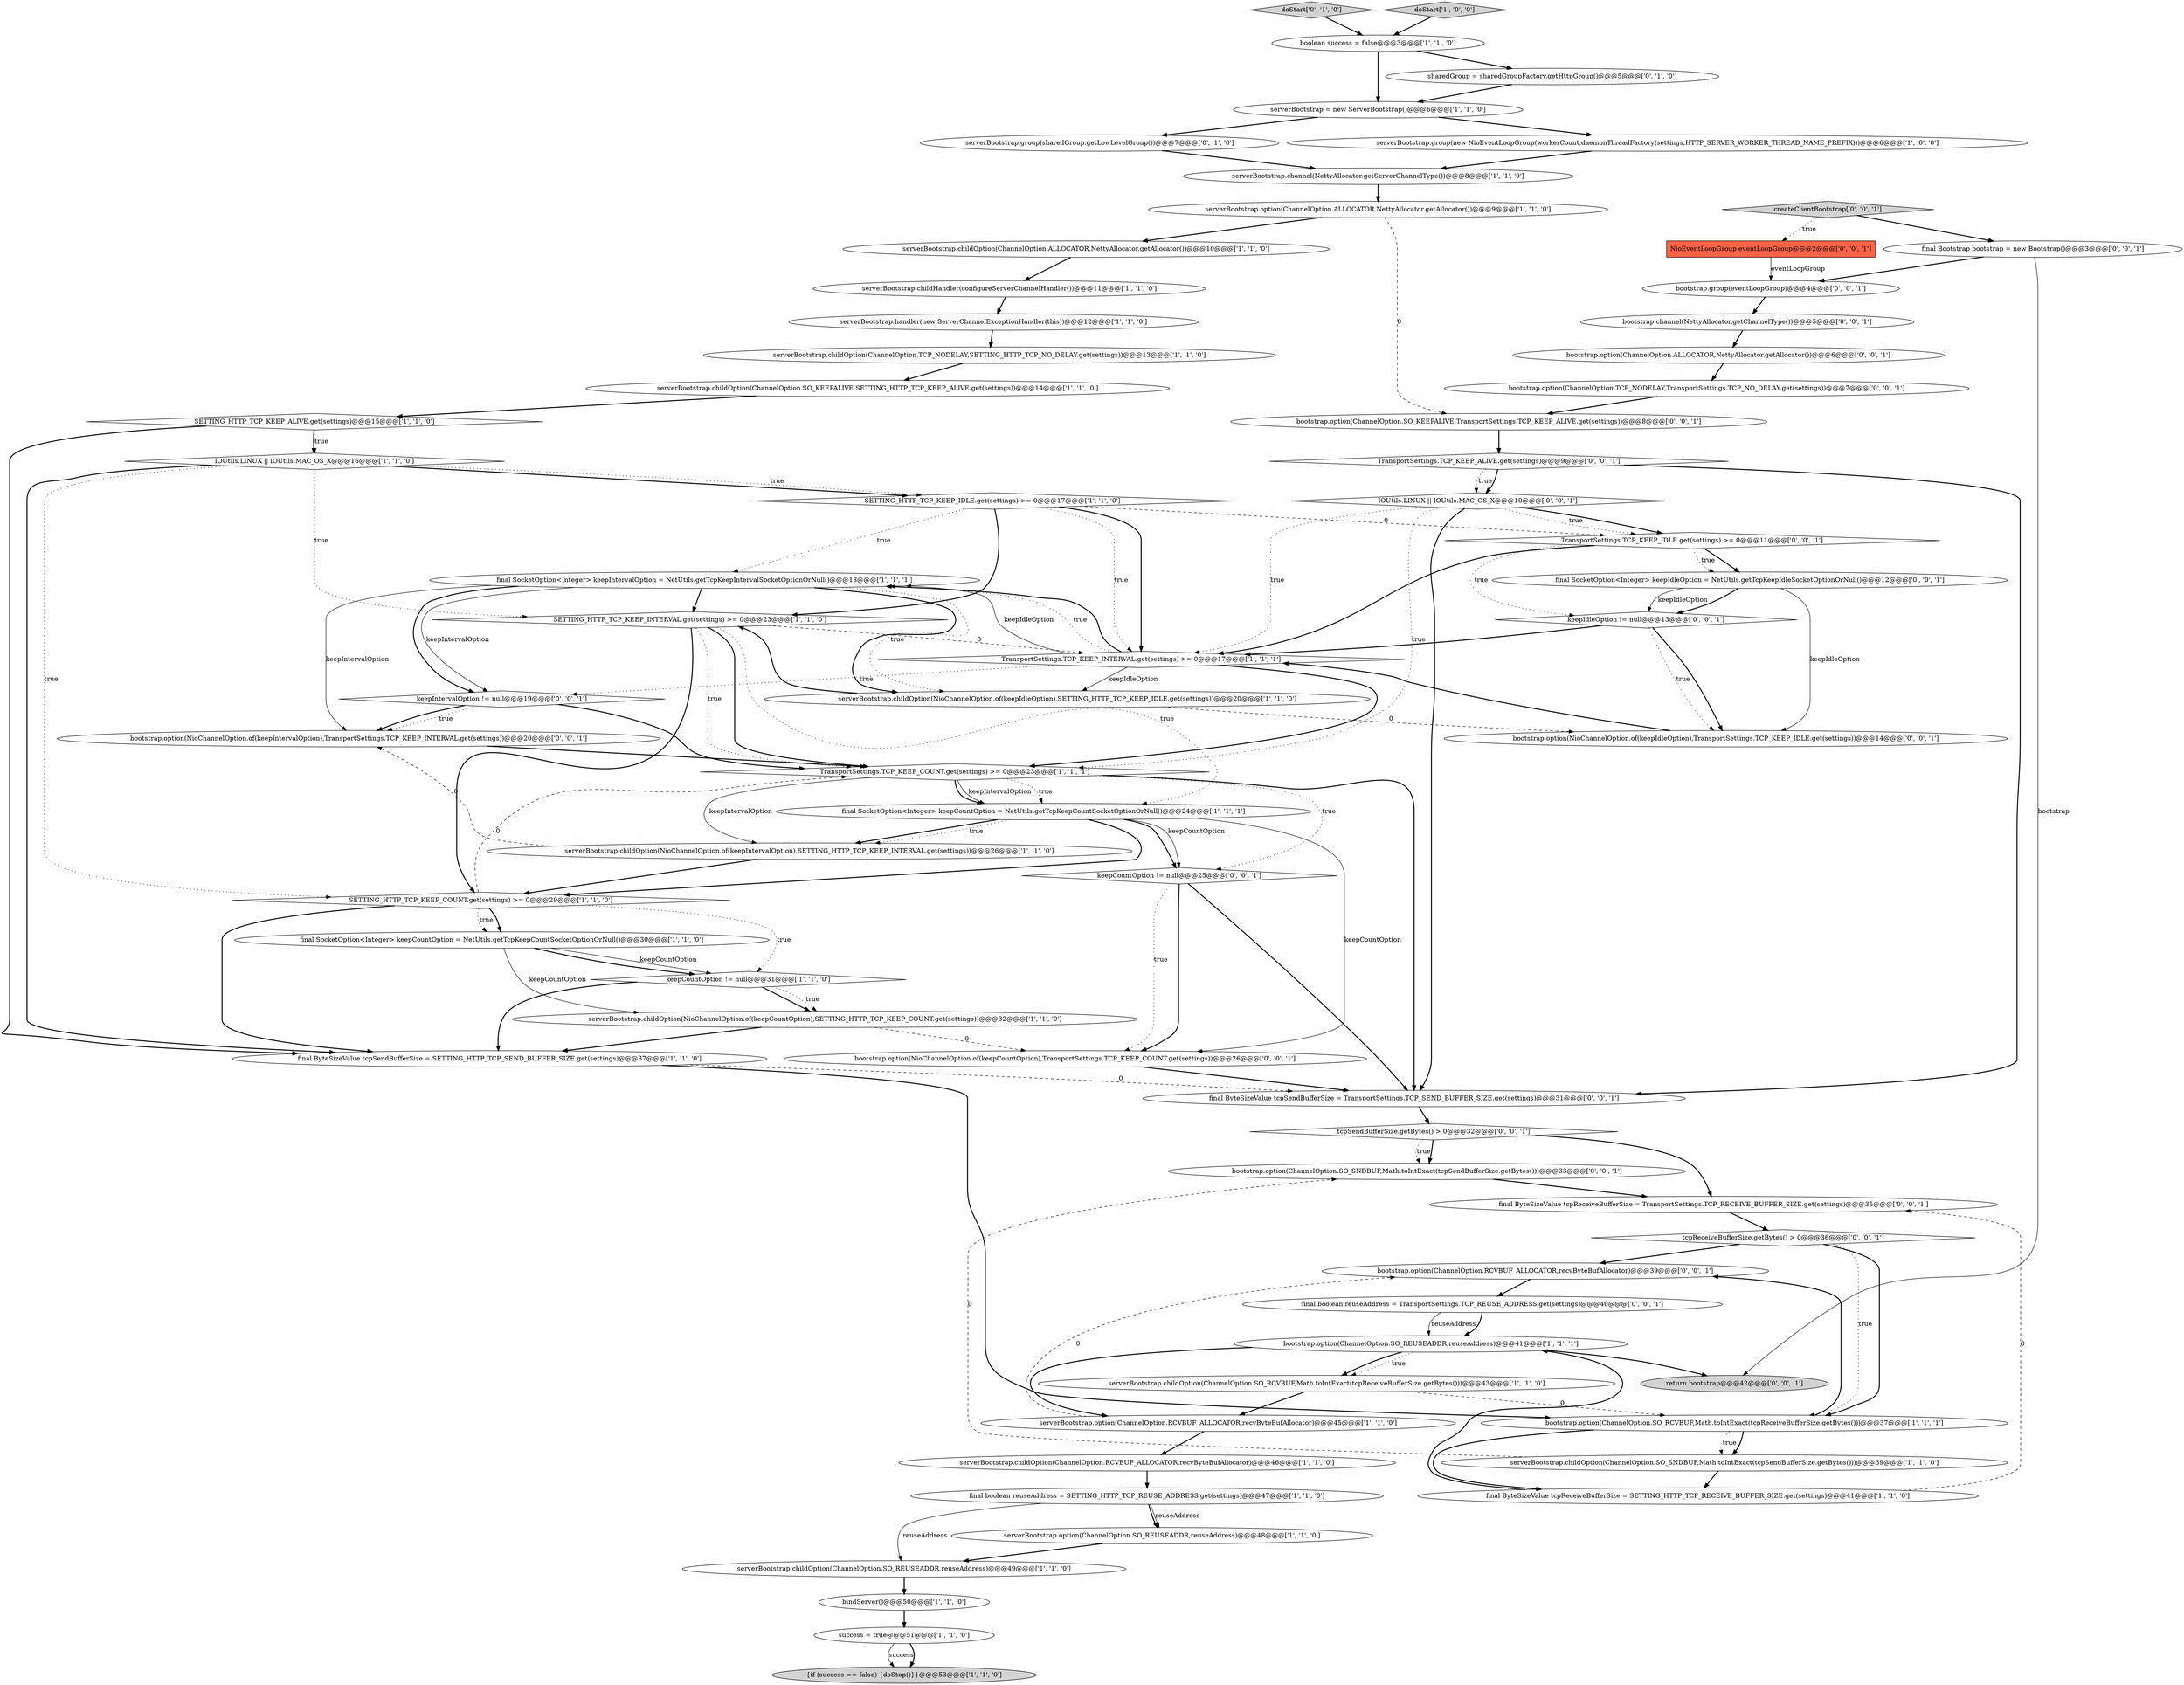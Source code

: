 digraph {
28 [style = filled, label = "IOUtils.LINUX || IOUtils.MAC_OS_X@@@16@@@['1', '1', '0']", fillcolor = white, shape = diamond image = "AAA0AAABBB1BBB"];
49 [style = filled, label = "final ByteSizeValue tcpSendBufferSize = TransportSettings.TCP_SEND_BUFFER_SIZE.get(settings)@@@31@@@['0', '0', '1']", fillcolor = white, shape = ellipse image = "AAA0AAABBB3BBB"];
63 [style = filled, label = "bootstrap.option(ChannelOption.RCVBUF_ALLOCATOR,recvByteBufAllocator)@@@39@@@['0', '0', '1']", fillcolor = white, shape = ellipse image = "AAA0AAABBB3BBB"];
29 [style = filled, label = "success = true@@@51@@@['1', '1', '0']", fillcolor = white, shape = ellipse image = "AAA0AAABBB1BBB"];
22 [style = filled, label = "serverBootstrap.option(ChannelOption.ALLOCATOR,NettyAllocator.getAllocator())@@@9@@@['1', '1', '0']", fillcolor = white, shape = ellipse image = "AAA0AAABBB1BBB"];
4 [style = filled, label = "serverBootstrap.childOption(ChannelOption.SO_KEEPALIVE,SETTING_HTTP_TCP_KEEP_ALIVE.get(settings))@@@14@@@['1', '1', '0']", fillcolor = white, shape = ellipse image = "AAA0AAABBB1BBB"];
62 [style = filled, label = "bootstrap.option(ChannelOption.SO_KEEPALIVE,TransportSettings.TCP_KEEP_ALIVE.get(settings))@@@8@@@['0', '0', '1']", fillcolor = white, shape = ellipse image = "AAA0AAABBB3BBB"];
9 [style = filled, label = "serverBootstrap.option(ChannelOption.RCVBUF_ALLOCATOR,recvByteBufAllocator)@@@45@@@['1', '1', '0']", fillcolor = white, shape = ellipse image = "AAA0AAABBB1BBB"];
0 [style = filled, label = "serverBootstrap.childOption(ChannelOption.ALLOCATOR,NettyAllocator.getAllocator())@@@10@@@['1', '1', '0']", fillcolor = white, shape = ellipse image = "AAA0AAABBB1BBB"];
23 [style = filled, label = "SETTING_HTTP_TCP_KEEP_IDLE.get(settings) >= 0@@@17@@@['1', '1', '0']", fillcolor = white, shape = diamond image = "AAA0AAABBB1BBB"];
36 [style = filled, label = "final SocketOption<Integer> keepIntervalOption = NetUtils.getTcpKeepIntervalSocketOptionOrNull()@@@18@@@['1', '1', '1']", fillcolor = white, shape = ellipse image = "AAA0AAABBB1BBB"];
65 [style = filled, label = "createClientBootstrap['0', '0', '1']", fillcolor = lightgray, shape = diamond image = "AAA0AAABBB3BBB"];
30 [style = filled, label = "bootstrap.option(ChannelOption.SO_RCVBUF,Math.toIntExact(tcpReceiveBufferSize.getBytes()))@@@37@@@['1', '1', '1']", fillcolor = white, shape = ellipse image = "AAA0AAABBB1BBB"];
33 [style = filled, label = "serverBootstrap.handler(new ServerChannelExceptionHandler(this))@@@12@@@['1', '1', '0']", fillcolor = white, shape = ellipse image = "AAA0AAABBB1BBB"];
14 [style = filled, label = "TransportSettings.TCP_KEEP_INTERVAL.get(settings) >= 0@@@17@@@['1', '1', '1']", fillcolor = white, shape = diamond image = "AAA0AAABBB1BBB"];
47 [style = filled, label = "bootstrap.option(NioChannelOption.of(keepIdleOption),TransportSettings.TCP_KEEP_IDLE.get(settings))@@@14@@@['0', '0', '1']", fillcolor = white, shape = ellipse image = "AAA0AAABBB3BBB"];
54 [style = filled, label = "return bootstrap@@@42@@@['0', '0', '1']", fillcolor = lightgray, shape = ellipse image = "AAA0AAABBB3BBB"];
5 [style = filled, label = "SETTING_HTTP_TCP_KEEP_INTERVAL.get(settings) >= 0@@@23@@@['1', '1', '0']", fillcolor = white, shape = diamond image = "AAA0AAABBB1BBB"];
35 [style = filled, label = "serverBootstrap.childOption(ChannelOption.SO_RCVBUF,Math.toIntExact(tcpReceiveBufferSize.getBytes()))@@@43@@@['1', '1', '0']", fillcolor = white, shape = ellipse image = "AAA0AAABBB1BBB"];
67 [style = filled, label = "tcpSendBufferSize.getBytes() > 0@@@32@@@['0', '0', '1']", fillcolor = white, shape = diamond image = "AAA0AAABBB3BBB"];
42 [style = filled, label = "keepIdleOption != null@@@13@@@['0', '0', '1']", fillcolor = white, shape = diamond image = "AAA0AAABBB3BBB"];
21 [style = filled, label = "{if (success == false) {doStop()}}@@@53@@@['1', '1', '0']", fillcolor = lightgray, shape = ellipse image = "AAA0AAABBB1BBB"];
64 [style = filled, label = "bootstrap.option(ChannelOption.SO_SNDBUF,Math.toIntExact(tcpSendBufferSize.getBytes()))@@@33@@@['0', '0', '1']", fillcolor = white, shape = ellipse image = "AAA0AAABBB3BBB"];
31 [style = filled, label = "serverBootstrap.childOption(ChannelOption.TCP_NODELAY,SETTING_HTTP_TCP_NO_DELAY.get(settings))@@@13@@@['1', '1', '0']", fillcolor = white, shape = ellipse image = "AAA0AAABBB1BBB"];
17 [style = filled, label = "serverBootstrap.childOption(NioChannelOption.of(keepIntervalOption),SETTING_HTTP_TCP_KEEP_INTERVAL.get(settings))@@@26@@@['1', '1', '0']", fillcolor = white, shape = ellipse image = "AAA0AAABBB1BBB"];
38 [style = filled, label = "serverBootstrap.childOption(NioChannelOption.of(keepIdleOption),SETTING_HTTP_TCP_KEEP_IDLE.get(settings))@@@20@@@['1', '1', '0']", fillcolor = white, shape = ellipse image = "AAA0AAABBB1BBB"];
34 [style = filled, label = "final SocketOption<Integer> keepCountOption = NetUtils.getTcpKeepCountSocketOptionOrNull()@@@30@@@['1', '1', '0']", fillcolor = white, shape = ellipse image = "AAA0AAABBB1BBB"];
37 [style = filled, label = "SETTING_HTTP_TCP_KEEP_ALIVE.get(settings)@@@15@@@['1', '1', '0']", fillcolor = white, shape = diamond image = "AAA0AAABBB1BBB"];
60 [style = filled, label = "bootstrap.option(NioChannelOption.of(keepCountOption),TransportSettings.TCP_KEEP_COUNT.get(settings))@@@26@@@['0', '0', '1']", fillcolor = white, shape = ellipse image = "AAA0AAABBB3BBB"];
43 [style = filled, label = "bootstrap.option(NioChannelOption.of(keepIntervalOption),TransportSettings.TCP_KEEP_INTERVAL.get(settings))@@@20@@@['0', '0', '1']", fillcolor = white, shape = ellipse image = "AAA0AAABBB3BBB"];
20 [style = filled, label = "TransportSettings.TCP_KEEP_COUNT.get(settings) >= 0@@@23@@@['1', '1', '1']", fillcolor = white, shape = diamond image = "AAA0AAABBB1BBB"];
48 [style = filled, label = "bootstrap.group(eventLoopGroup)@@@4@@@['0', '0', '1']", fillcolor = white, shape = ellipse image = "AAA0AAABBB3BBB"];
8 [style = filled, label = "serverBootstrap.channel(NettyAllocator.getServerChannelType())@@@8@@@['1', '1', '0']", fillcolor = white, shape = ellipse image = "AAA0AAABBB1BBB"];
32 [style = filled, label = "keepCountOption != null@@@31@@@['1', '1', '0']", fillcolor = white, shape = diamond image = "AAA0AAABBB1BBB"];
18 [style = filled, label = "serverBootstrap.childOption(ChannelOption.RCVBUF_ALLOCATOR,recvByteBufAllocator)@@@46@@@['1', '1', '0']", fillcolor = white, shape = ellipse image = "AAA0AAABBB1BBB"];
10 [style = filled, label = "serverBootstrap.childOption(ChannelOption.SO_REUSEADDR,reuseAddress)@@@49@@@['1', '1', '0']", fillcolor = white, shape = ellipse image = "AAA0AAABBB1BBB"];
61 [style = filled, label = "keepCountOption != null@@@25@@@['0', '0', '1']", fillcolor = white, shape = diamond image = "AAA0AAABBB3BBB"];
1 [style = filled, label = "serverBootstrap.option(ChannelOption.SO_REUSEADDR,reuseAddress)@@@48@@@['1', '1', '0']", fillcolor = white, shape = ellipse image = "AAA0AAABBB1BBB"];
53 [style = filled, label = "bootstrap.option(ChannelOption.TCP_NODELAY,TransportSettings.TCP_NO_DELAY.get(settings))@@@7@@@['0', '0', '1']", fillcolor = white, shape = ellipse image = "AAA0AAABBB3BBB"];
45 [style = filled, label = "TransportSettings.TCP_KEEP_IDLE.get(settings) >= 0@@@11@@@['0', '0', '1']", fillcolor = white, shape = diamond image = "AAA0AAABBB3BBB"];
56 [style = filled, label = "final Bootstrap bootstrap = new Bootstrap()@@@3@@@['0', '0', '1']", fillcolor = white, shape = ellipse image = "AAA0AAABBB3BBB"];
39 [style = filled, label = "serverBootstrap.group(sharedGroup.getLowLevelGroup())@@@7@@@['0', '1', '0']", fillcolor = white, shape = ellipse image = "AAA0AAABBB2BBB"];
41 [style = filled, label = "doStart['0', '1', '0']", fillcolor = lightgray, shape = diamond image = "AAA0AAABBB2BBB"];
24 [style = filled, label = "final SocketOption<Integer> keepCountOption = NetUtils.getTcpKeepCountSocketOptionOrNull()@@@24@@@['1', '1', '1']", fillcolor = white, shape = ellipse image = "AAA0AAABBB1BBB"];
2 [style = filled, label = "final ByteSizeValue tcpReceiveBufferSize = SETTING_HTTP_TCP_RECEIVE_BUFFER_SIZE.get(settings)@@@41@@@['1', '1', '0']", fillcolor = white, shape = ellipse image = "AAA0AAABBB1BBB"];
25 [style = filled, label = "serverBootstrap.childOption(NioChannelOption.of(keepCountOption),SETTING_HTTP_TCP_KEEP_COUNT.get(settings))@@@32@@@['1', '1', '0']", fillcolor = white, shape = ellipse image = "AAA0AAABBB1BBB"];
44 [style = filled, label = "bootstrap.option(ChannelOption.ALLOCATOR,NettyAllocator.getAllocator())@@@6@@@['0', '0', '1']", fillcolor = white, shape = ellipse image = "AAA0AAABBB3BBB"];
50 [style = filled, label = "IOUtils.LINUX || IOUtils.MAC_OS_X@@@10@@@['0', '0', '1']", fillcolor = white, shape = diamond image = "AAA0AAABBB3BBB"];
59 [style = filled, label = "NioEventLoopGroup eventLoopGroup@@@2@@@['0', '0', '1']", fillcolor = tomato, shape = box image = "AAA0AAABBB3BBB"];
52 [style = filled, label = "final boolean reuseAddress = TransportSettings.TCP_REUSE_ADDRESS.get(settings)@@@40@@@['0', '0', '1']", fillcolor = white, shape = ellipse image = "AAA0AAABBB3BBB"];
51 [style = filled, label = "bootstrap.channel(NettyAllocator.getChannelType())@@@5@@@['0', '0', '1']", fillcolor = white, shape = ellipse image = "AAA0AAABBB3BBB"];
55 [style = filled, label = "tcpReceiveBufferSize.getBytes() > 0@@@36@@@['0', '0', '1']", fillcolor = white, shape = diamond image = "AAA0AAABBB3BBB"];
57 [style = filled, label = "TransportSettings.TCP_KEEP_ALIVE.get(settings)@@@9@@@['0', '0', '1']", fillcolor = white, shape = diamond image = "AAA0AAABBB3BBB"];
27 [style = filled, label = "serverBootstrap.childOption(ChannelOption.SO_SNDBUF,Math.toIntExact(tcpSendBufferSize.getBytes()))@@@39@@@['1', '1', '0']", fillcolor = white, shape = ellipse image = "AAA0AAABBB1BBB"];
19 [style = filled, label = "serverBootstrap = new ServerBootstrap()@@@6@@@['1', '1', '0']", fillcolor = white, shape = ellipse image = "AAA0AAABBB1BBB"];
12 [style = filled, label = "SETTING_HTTP_TCP_KEEP_COUNT.get(settings) >= 0@@@29@@@['1', '1', '0']", fillcolor = white, shape = diamond image = "AAA0AAABBB1BBB"];
3 [style = filled, label = "doStart['1', '0', '0']", fillcolor = lightgray, shape = diamond image = "AAA0AAABBB1BBB"];
46 [style = filled, label = "final SocketOption<Integer> keepIdleOption = NetUtils.getTcpKeepIdleSocketOptionOrNull()@@@12@@@['0', '0', '1']", fillcolor = white, shape = ellipse image = "AAA0AAABBB3BBB"];
7 [style = filled, label = "serverBootstrap.childHandler(configureServerChannelHandler())@@@11@@@['1', '1', '0']", fillcolor = white, shape = ellipse image = "AAA0AAABBB1BBB"];
6 [style = filled, label = "serverBootstrap.group(new NioEventLoopGroup(workerCount,daemonThreadFactory(settings,HTTP_SERVER_WORKER_THREAD_NAME_PREFIX)))@@@6@@@['1', '0', '0']", fillcolor = white, shape = ellipse image = "AAA0AAABBB1BBB"];
26 [style = filled, label = "bindServer()@@@50@@@['1', '1', '0']", fillcolor = white, shape = ellipse image = "AAA0AAABBB1BBB"];
16 [style = filled, label = "bootstrap.option(ChannelOption.SO_REUSEADDR,reuseAddress)@@@41@@@['1', '1', '1']", fillcolor = white, shape = ellipse image = "AAA0AAABBB1BBB"];
40 [style = filled, label = "sharedGroup = sharedGroupFactory.getHttpGroup()@@@5@@@['0', '1', '0']", fillcolor = white, shape = ellipse image = "AAA1AAABBB2BBB"];
13 [style = filled, label = "boolean success = false@@@3@@@['1', '1', '0']", fillcolor = white, shape = ellipse image = "AAA0AAABBB1BBB"];
58 [style = filled, label = "final ByteSizeValue tcpReceiveBufferSize = TransportSettings.TCP_RECEIVE_BUFFER_SIZE.get(settings)@@@35@@@['0', '0', '1']", fillcolor = white, shape = ellipse image = "AAA0AAABBB3BBB"];
66 [style = filled, label = "keepIntervalOption != null@@@19@@@['0', '0', '1']", fillcolor = white, shape = diamond image = "AAA0AAABBB3BBB"];
15 [style = filled, label = "final ByteSizeValue tcpSendBufferSize = SETTING_HTTP_TCP_SEND_BUFFER_SIZE.get(settings)@@@37@@@['1', '1', '0']", fillcolor = white, shape = ellipse image = "AAA0AAABBB1BBB"];
11 [style = filled, label = "final boolean reuseAddress = SETTING_HTTP_TCP_REUSE_ADDRESS.get(settings)@@@47@@@['1', '1', '0']", fillcolor = white, shape = ellipse image = "AAA0AAABBB1BBB"];
20->17 [style = solid, label="keepIntervalOption"];
57->50 [style = dotted, label="true"];
46->47 [style = solid, label="keepIdleOption"];
58->55 [style = bold, label=""];
19->6 [style = bold, label=""];
29->21 [style = solid, label="success"];
36->66 [style = solid, label="keepIntervalOption"];
52->16 [style = solid, label="reuseAddress"];
30->63 [style = bold, label=""];
41->13 [style = bold, label=""];
28->12 [style = dotted, label="true"];
6->8 [style = bold, label=""];
3->13 [style = bold, label=""];
50->45 [style = dotted, label="true"];
30->27 [style = bold, label=""];
17->43 [style = dashed, label="0"];
45->46 [style = bold, label=""];
66->43 [style = dotted, label="true"];
22->62 [style = dashed, label="0"];
65->56 [style = bold, label=""];
20->49 [style = bold, label=""];
37->28 [style = bold, label=""];
64->58 [style = bold, label=""];
34->25 [style = solid, label="keepCountOption"];
5->12 [style = bold, label=""];
36->38 [style = bold, label=""];
45->42 [style = dotted, label="true"];
16->35 [style = bold, label=""];
16->54 [style = bold, label=""];
23->45 [style = dashed, label="0"];
67->58 [style = bold, label=""];
50->20 [style = dotted, label="true"];
24->60 [style = solid, label="keepCountOption"];
36->38 [style = dotted, label="true"];
29->21 [style = bold, label=""];
16->35 [style = dotted, label="true"];
56->48 [style = bold, label=""];
33->31 [style = bold, label=""];
1->10 [style = bold, label=""];
14->36 [style = dotted, label="true"];
0->7 [style = bold, label=""];
42->47 [style = dotted, label="true"];
56->54 [style = solid, label="bootstrap"];
50->14 [style = dotted, label="true"];
38->5 [style = bold, label=""];
53->62 [style = bold, label=""];
34->32 [style = solid, label="keepCountOption"];
61->60 [style = bold, label=""];
60->49 [style = bold, label=""];
12->34 [style = bold, label=""];
20->24 [style = dotted, label="true"];
52->16 [style = bold, label=""];
65->59 [style = dotted, label="true"];
11->10 [style = solid, label="reuseAddress"];
57->49 [style = bold, label=""];
8->22 [style = bold, label=""];
23->5 [style = bold, label=""];
59->48 [style = solid, label="eventLoopGroup"];
2->16 [style = bold, label=""];
43->20 [style = bold, label=""];
11->1 [style = solid, label="reuseAddress"];
45->14 [style = bold, label=""];
35->9 [style = bold, label=""];
66->20 [style = bold, label=""];
25->15 [style = bold, label=""];
10->26 [style = bold, label=""];
14->36 [style = bold, label=""];
14->38 [style = solid, label="keepIdleOption"];
57->50 [style = bold, label=""];
42->47 [style = bold, label=""];
15->30 [style = bold, label=""];
12->32 [style = dotted, label="true"];
61->60 [style = dotted, label="true"];
36->43 [style = solid, label="keepIntervalOption"];
61->49 [style = bold, label=""];
7->33 [style = bold, label=""];
13->19 [style = bold, label=""];
2->58 [style = dashed, label="0"];
22->0 [style = bold, label=""];
25->60 [style = dashed, label="0"];
32->25 [style = dotted, label="true"];
12->34 [style = dotted, label="true"];
24->17 [style = bold, label=""];
14->36 [style = solid, label="keepIdleOption"];
28->23 [style = bold, label=""];
23->14 [style = dotted, label="true"];
28->15 [style = bold, label=""];
15->49 [style = dashed, label="0"];
55->63 [style = bold, label=""];
31->4 [style = bold, label=""];
20->61 [style = dotted, label="true"];
32->25 [style = bold, label=""];
39->8 [style = bold, label=""];
5->24 [style = dotted, label="true"];
67->64 [style = dotted, label="true"];
23->14 [style = bold, label=""];
20->24 [style = bold, label=""];
44->53 [style = bold, label=""];
55->30 [style = dotted, label="true"];
28->23 [style = dotted, label="true"];
24->12 [style = bold, label=""];
49->67 [style = bold, label=""];
37->15 [style = bold, label=""];
50->45 [style = bold, label=""];
42->14 [style = bold, label=""];
26->29 [style = bold, label=""];
18->11 [style = bold, label=""];
62->57 [style = bold, label=""];
9->18 [style = bold, label=""];
19->39 [style = bold, label=""];
14->66 [style = dotted, label="true"];
38->47 [style = dashed, label="0"];
5->14 [style = dashed, label="0"];
24->61 [style = bold, label=""];
48->51 [style = bold, label=""];
51->44 [style = bold, label=""];
12->15 [style = bold, label=""];
30->27 [style = dotted, label="true"];
66->43 [style = bold, label=""];
37->28 [style = dotted, label="true"];
30->2 [style = bold, label=""];
17->12 [style = bold, label=""];
36->5 [style = bold, label=""];
11->1 [style = bold, label=""];
9->63 [style = dashed, label="0"];
46->42 [style = bold, label=""];
13->40 [style = bold, label=""];
4->37 [style = bold, label=""];
63->52 [style = bold, label=""];
28->5 [style = dotted, label="true"];
55->30 [style = bold, label=""];
35->30 [style = dashed, label="0"];
50->49 [style = bold, label=""];
5->20 [style = bold, label=""];
40->19 [style = bold, label=""];
67->64 [style = bold, label=""];
23->36 [style = dotted, label="true"];
24->61 [style = solid, label="keepCountOption"];
12->20 [style = dashed, label="0"];
45->46 [style = dotted, label="true"];
47->14 [style = bold, label=""];
24->17 [style = dotted, label="true"];
32->15 [style = bold, label=""];
20->24 [style = solid, label="keepIntervalOption"];
46->42 [style = solid, label="keepIdleOption"];
27->64 [style = dashed, label="0"];
14->20 [style = bold, label=""];
27->2 [style = bold, label=""];
5->20 [style = dotted, label="true"];
34->32 [style = bold, label=""];
16->9 [style = bold, label=""];
36->66 [style = bold, label=""];
}
